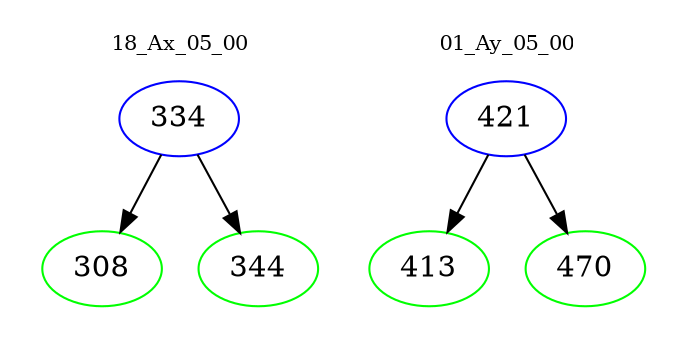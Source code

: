 digraph{
subgraph cluster_0 {
color = white
label = "18_Ax_05_00";
fontsize=10;
T0_334 [label="334", color="blue"]
T0_334 -> T0_308 [color="black"]
T0_308 [label="308", color="green"]
T0_334 -> T0_344 [color="black"]
T0_344 [label="344", color="green"]
}
subgraph cluster_1 {
color = white
label = "01_Ay_05_00";
fontsize=10;
T1_421 [label="421", color="blue"]
T1_421 -> T1_413 [color="black"]
T1_413 [label="413", color="green"]
T1_421 -> T1_470 [color="black"]
T1_470 [label="470", color="green"]
}
}
